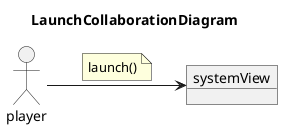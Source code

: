 @startuml LaunchCollaborationDiagram
title LaunchCollaborationDiagram
left to right direction

allow_mixing
actor player

object systemView
player --> systemView
note on link
    launch()
end note
@enduml
